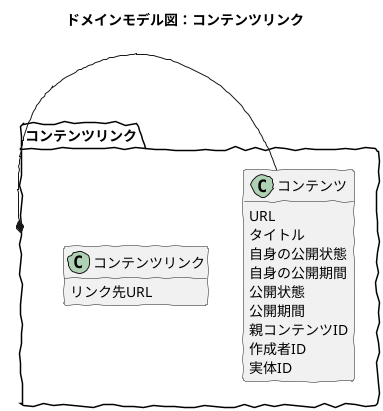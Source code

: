 @startuml
skinparam handwritten true
skinparam backgroundColor white
hide method

title ドメインモデル図：コンテンツリンク

package コンテンツリンク {
	
	class コンテンツリンク {
		リンク先URL
	}
	class コンテンツ {
		URL
		タイトル
		自身の公開状態
		自身の公開期間
		公開状態
		公開期間
		親コンテンツID
		作成者ID
		実体ID
	}

}

コンテンツリンク *- コンテンツ 

@enduml
